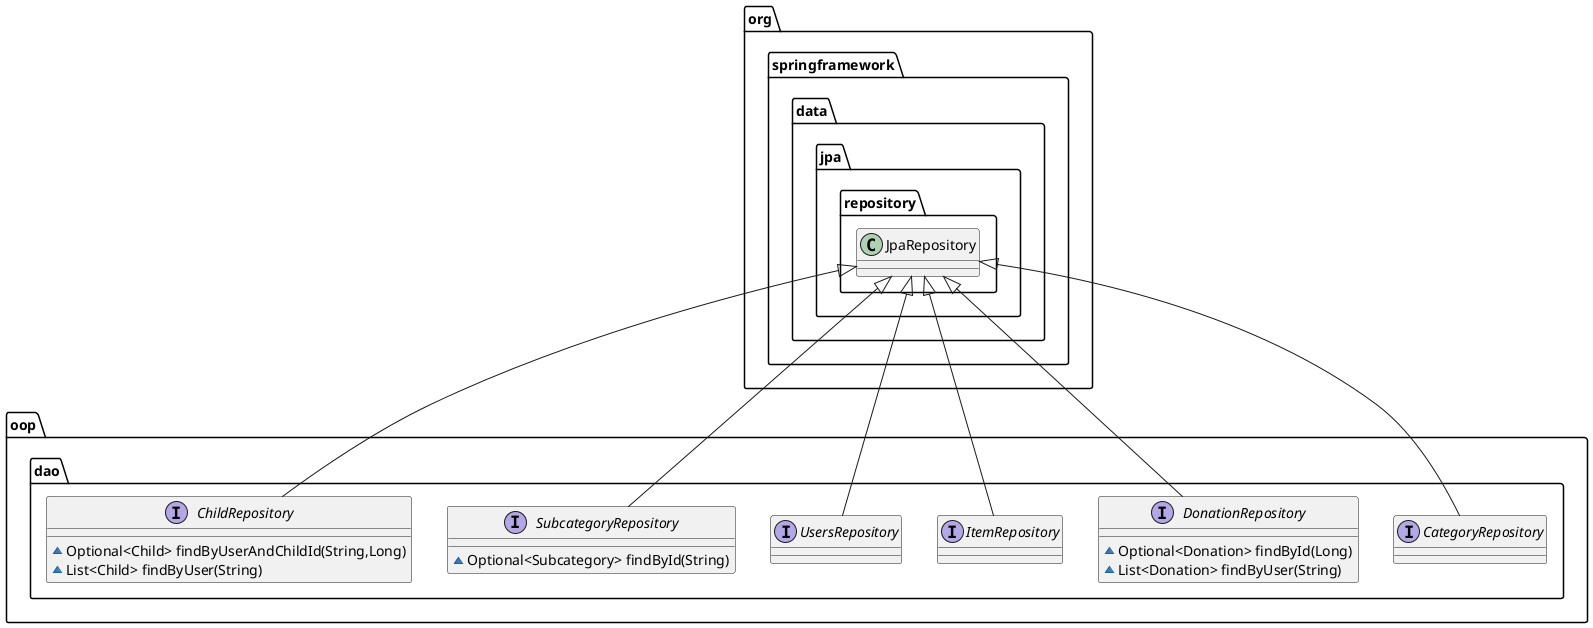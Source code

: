 @startuml
interface oop.dao.CategoryRepository {
}
interface oop.dao.DonationRepository {
~ Optional<Donation> findById(Long)
~ List<Donation> findByUser(String)
}
interface oop.dao.ItemRepository {
}
interface oop.dao.UsersRepository {
}
interface oop.dao.SubcategoryRepository {
~ Optional<Subcategory> findById(String)
}
interface oop.dao.ChildRepository {
~ Optional<Child> findByUserAndChildId(String,Long)
~ List<Child> findByUser(String)
}


org.springframework.data.jpa.repository.JpaRepository <|-- oop.dao.CategoryRepository
org.springframework.data.jpa.repository.JpaRepository <|-- oop.dao.DonationRepository
org.springframework.data.jpa.repository.JpaRepository <|-- oop.dao.ItemRepository
org.springframework.data.jpa.repository.JpaRepository <|-- oop.dao.UsersRepository
org.springframework.data.jpa.repository.JpaRepository <|-- oop.dao.SubcategoryRepository
org.springframework.data.jpa.repository.JpaRepository <|-- oop.dao.ChildRepository
@enduml